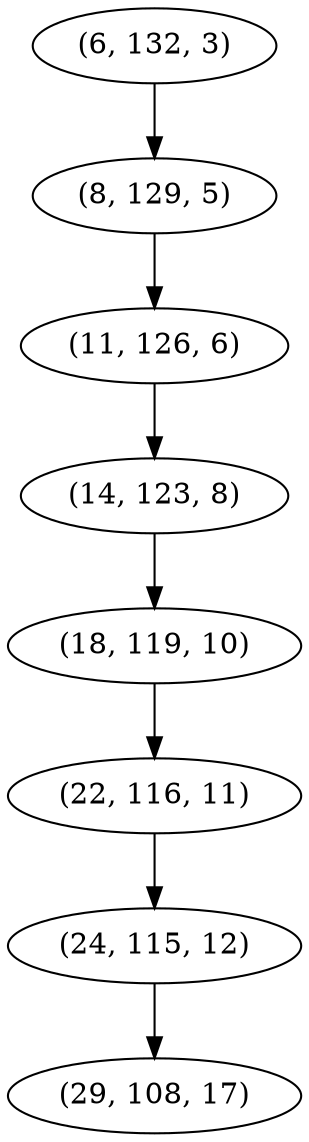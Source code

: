 digraph tree {
    "(6, 132, 3)";
    "(8, 129, 5)";
    "(11, 126, 6)";
    "(14, 123, 8)";
    "(18, 119, 10)";
    "(22, 116, 11)";
    "(24, 115, 12)";
    "(29, 108, 17)";
    "(6, 132, 3)" -> "(8, 129, 5)";
    "(8, 129, 5)" -> "(11, 126, 6)";
    "(11, 126, 6)" -> "(14, 123, 8)";
    "(14, 123, 8)" -> "(18, 119, 10)";
    "(18, 119, 10)" -> "(22, 116, 11)";
    "(22, 116, 11)" -> "(24, 115, 12)";
    "(24, 115, 12)" -> "(29, 108, 17)";
}
